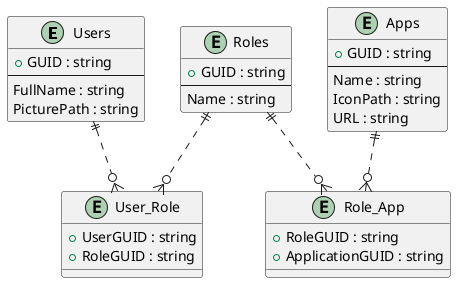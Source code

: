 @startuml

entity "Users" as user {
  + GUID : string
  --
  FullName : string
  PicturePath : string
}

entity "Roles" as role {
  + GUID : string
  --
  Name : string
}

entity "Apps" as application {
  + GUID : string
  --
  Name : string
  IconPath : string
  URL : string
}

entity "User_Role" as user_role {
  + UserGUID : string
  + RoleGUID : string
}

entity "Role_App" as role_application {
  + RoleGUID : string
  + ApplicationGUID : string
}

user ||..o{ user_role
role ||..o{ user_role
role ||..o{ role_application
application ||..o{ role_application

@enduml